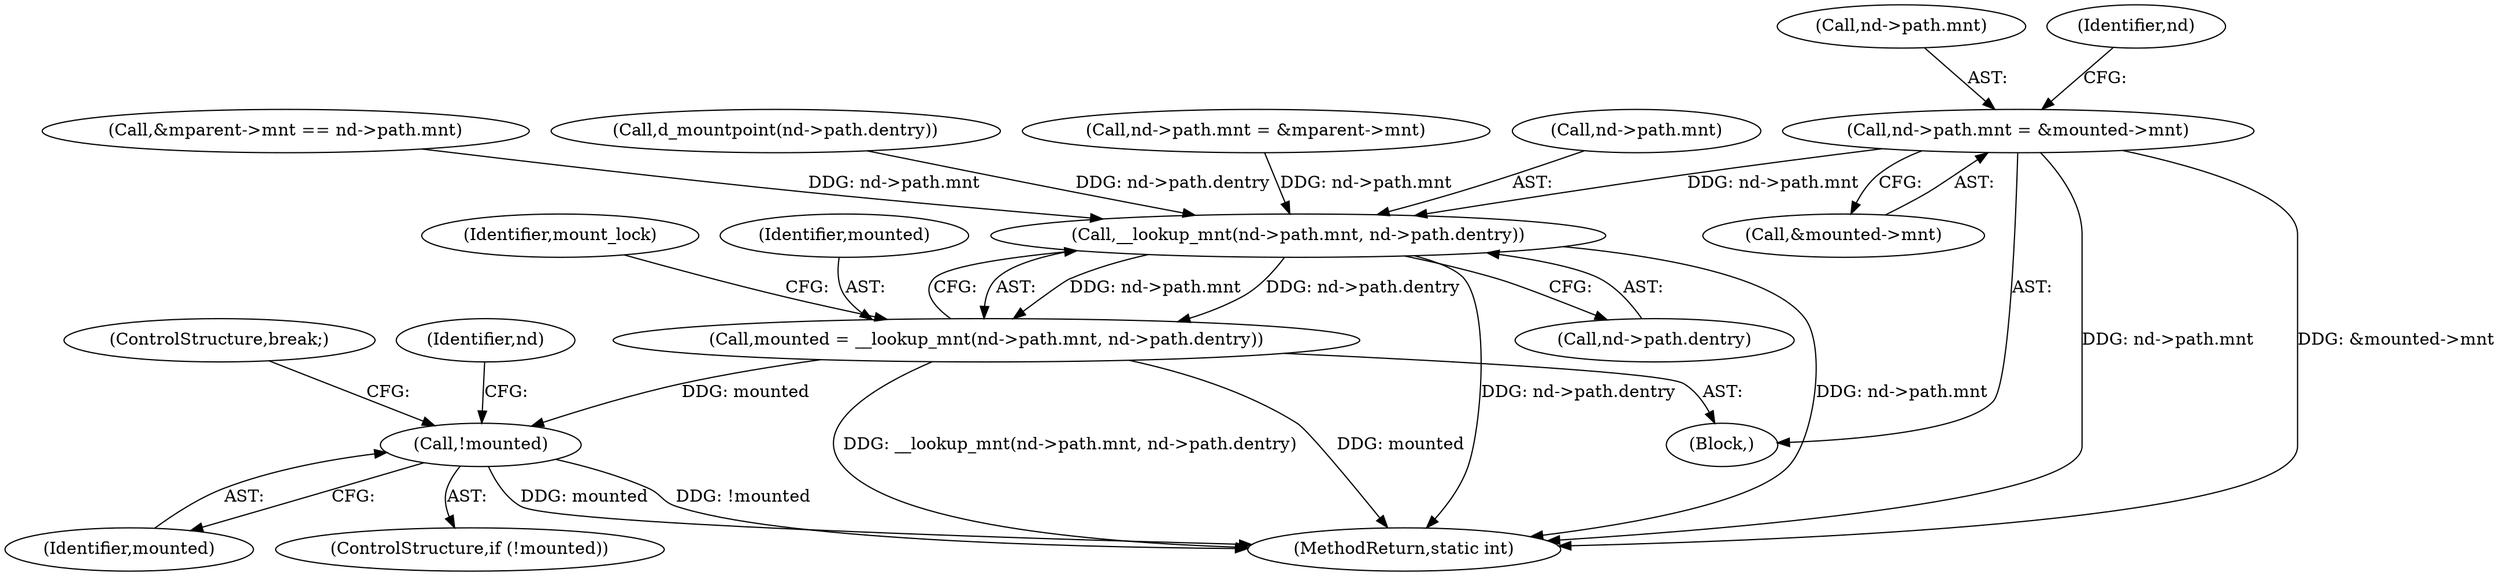 digraph "0_linux_397d425dc26da728396e66d392d5dcb8dac30c37_0@pointer" {
"1000335" [label="(Call,nd->path.mnt = &mounted->mnt)"];
"1000309" [label="(Call,__lookup_mnt(nd->path.mnt, nd->path.dentry))"];
"1000307" [label="(Call,mounted = __lookup_mnt(nd->path.mnt, nd->path.dentry))"];
"1000332" [label="(Call,!mounted)"];
"1000261" [label="(Call,&mparent->mnt == nd->path.mnt)"];
"1000299" [label="(Call,d_mountpoint(nd->path.dentry))"];
"1000324" [label="(Identifier,mount_lock)"];
"1000331" [label="(ControlStructure,if (!mounted))"];
"1000305" [label="(Block,)"];
"1000332" [label="(Call,!mounted)"];
"1000334" [label="(ControlStructure,break;)"];
"1000338" [label="(Identifier,nd)"];
"1000309" [label="(Call,__lookup_mnt(nd->path.mnt, nd->path.dentry))"];
"1000308" [label="(Identifier,mounted)"];
"1000341" [label="(Call,&mounted->mnt)"];
"1000279" [label="(Call,nd->path.mnt = &mparent->mnt)"];
"1000336" [label="(Call,nd->path.mnt)"];
"1000307" [label="(Call,mounted = __lookup_mnt(nd->path.mnt, nd->path.dentry))"];
"1000333" [label="(Identifier,mounted)"];
"1000348" [label="(Identifier,nd)"];
"1000385" [label="(MethodReturn,static int)"];
"1000335" [label="(Call,nd->path.mnt = &mounted->mnt)"];
"1000315" [label="(Call,nd->path.dentry)"];
"1000310" [label="(Call,nd->path.mnt)"];
"1000335" -> "1000305"  [label="AST: "];
"1000335" -> "1000341"  [label="CFG: "];
"1000336" -> "1000335"  [label="AST: "];
"1000341" -> "1000335"  [label="AST: "];
"1000348" -> "1000335"  [label="CFG: "];
"1000335" -> "1000385"  [label="DDG: nd->path.mnt"];
"1000335" -> "1000385"  [label="DDG: &mounted->mnt"];
"1000335" -> "1000309"  [label="DDG: nd->path.mnt"];
"1000309" -> "1000307"  [label="AST: "];
"1000309" -> "1000315"  [label="CFG: "];
"1000310" -> "1000309"  [label="AST: "];
"1000315" -> "1000309"  [label="AST: "];
"1000307" -> "1000309"  [label="CFG: "];
"1000309" -> "1000385"  [label="DDG: nd->path.mnt"];
"1000309" -> "1000385"  [label="DDG: nd->path.dentry"];
"1000309" -> "1000307"  [label="DDG: nd->path.mnt"];
"1000309" -> "1000307"  [label="DDG: nd->path.dentry"];
"1000279" -> "1000309"  [label="DDG: nd->path.mnt"];
"1000261" -> "1000309"  [label="DDG: nd->path.mnt"];
"1000299" -> "1000309"  [label="DDG: nd->path.dentry"];
"1000307" -> "1000305"  [label="AST: "];
"1000308" -> "1000307"  [label="AST: "];
"1000324" -> "1000307"  [label="CFG: "];
"1000307" -> "1000385"  [label="DDG: __lookup_mnt(nd->path.mnt, nd->path.dentry)"];
"1000307" -> "1000385"  [label="DDG: mounted"];
"1000307" -> "1000332"  [label="DDG: mounted"];
"1000332" -> "1000331"  [label="AST: "];
"1000332" -> "1000333"  [label="CFG: "];
"1000333" -> "1000332"  [label="AST: "];
"1000334" -> "1000332"  [label="CFG: "];
"1000338" -> "1000332"  [label="CFG: "];
"1000332" -> "1000385"  [label="DDG: mounted"];
"1000332" -> "1000385"  [label="DDG: !mounted"];
}
